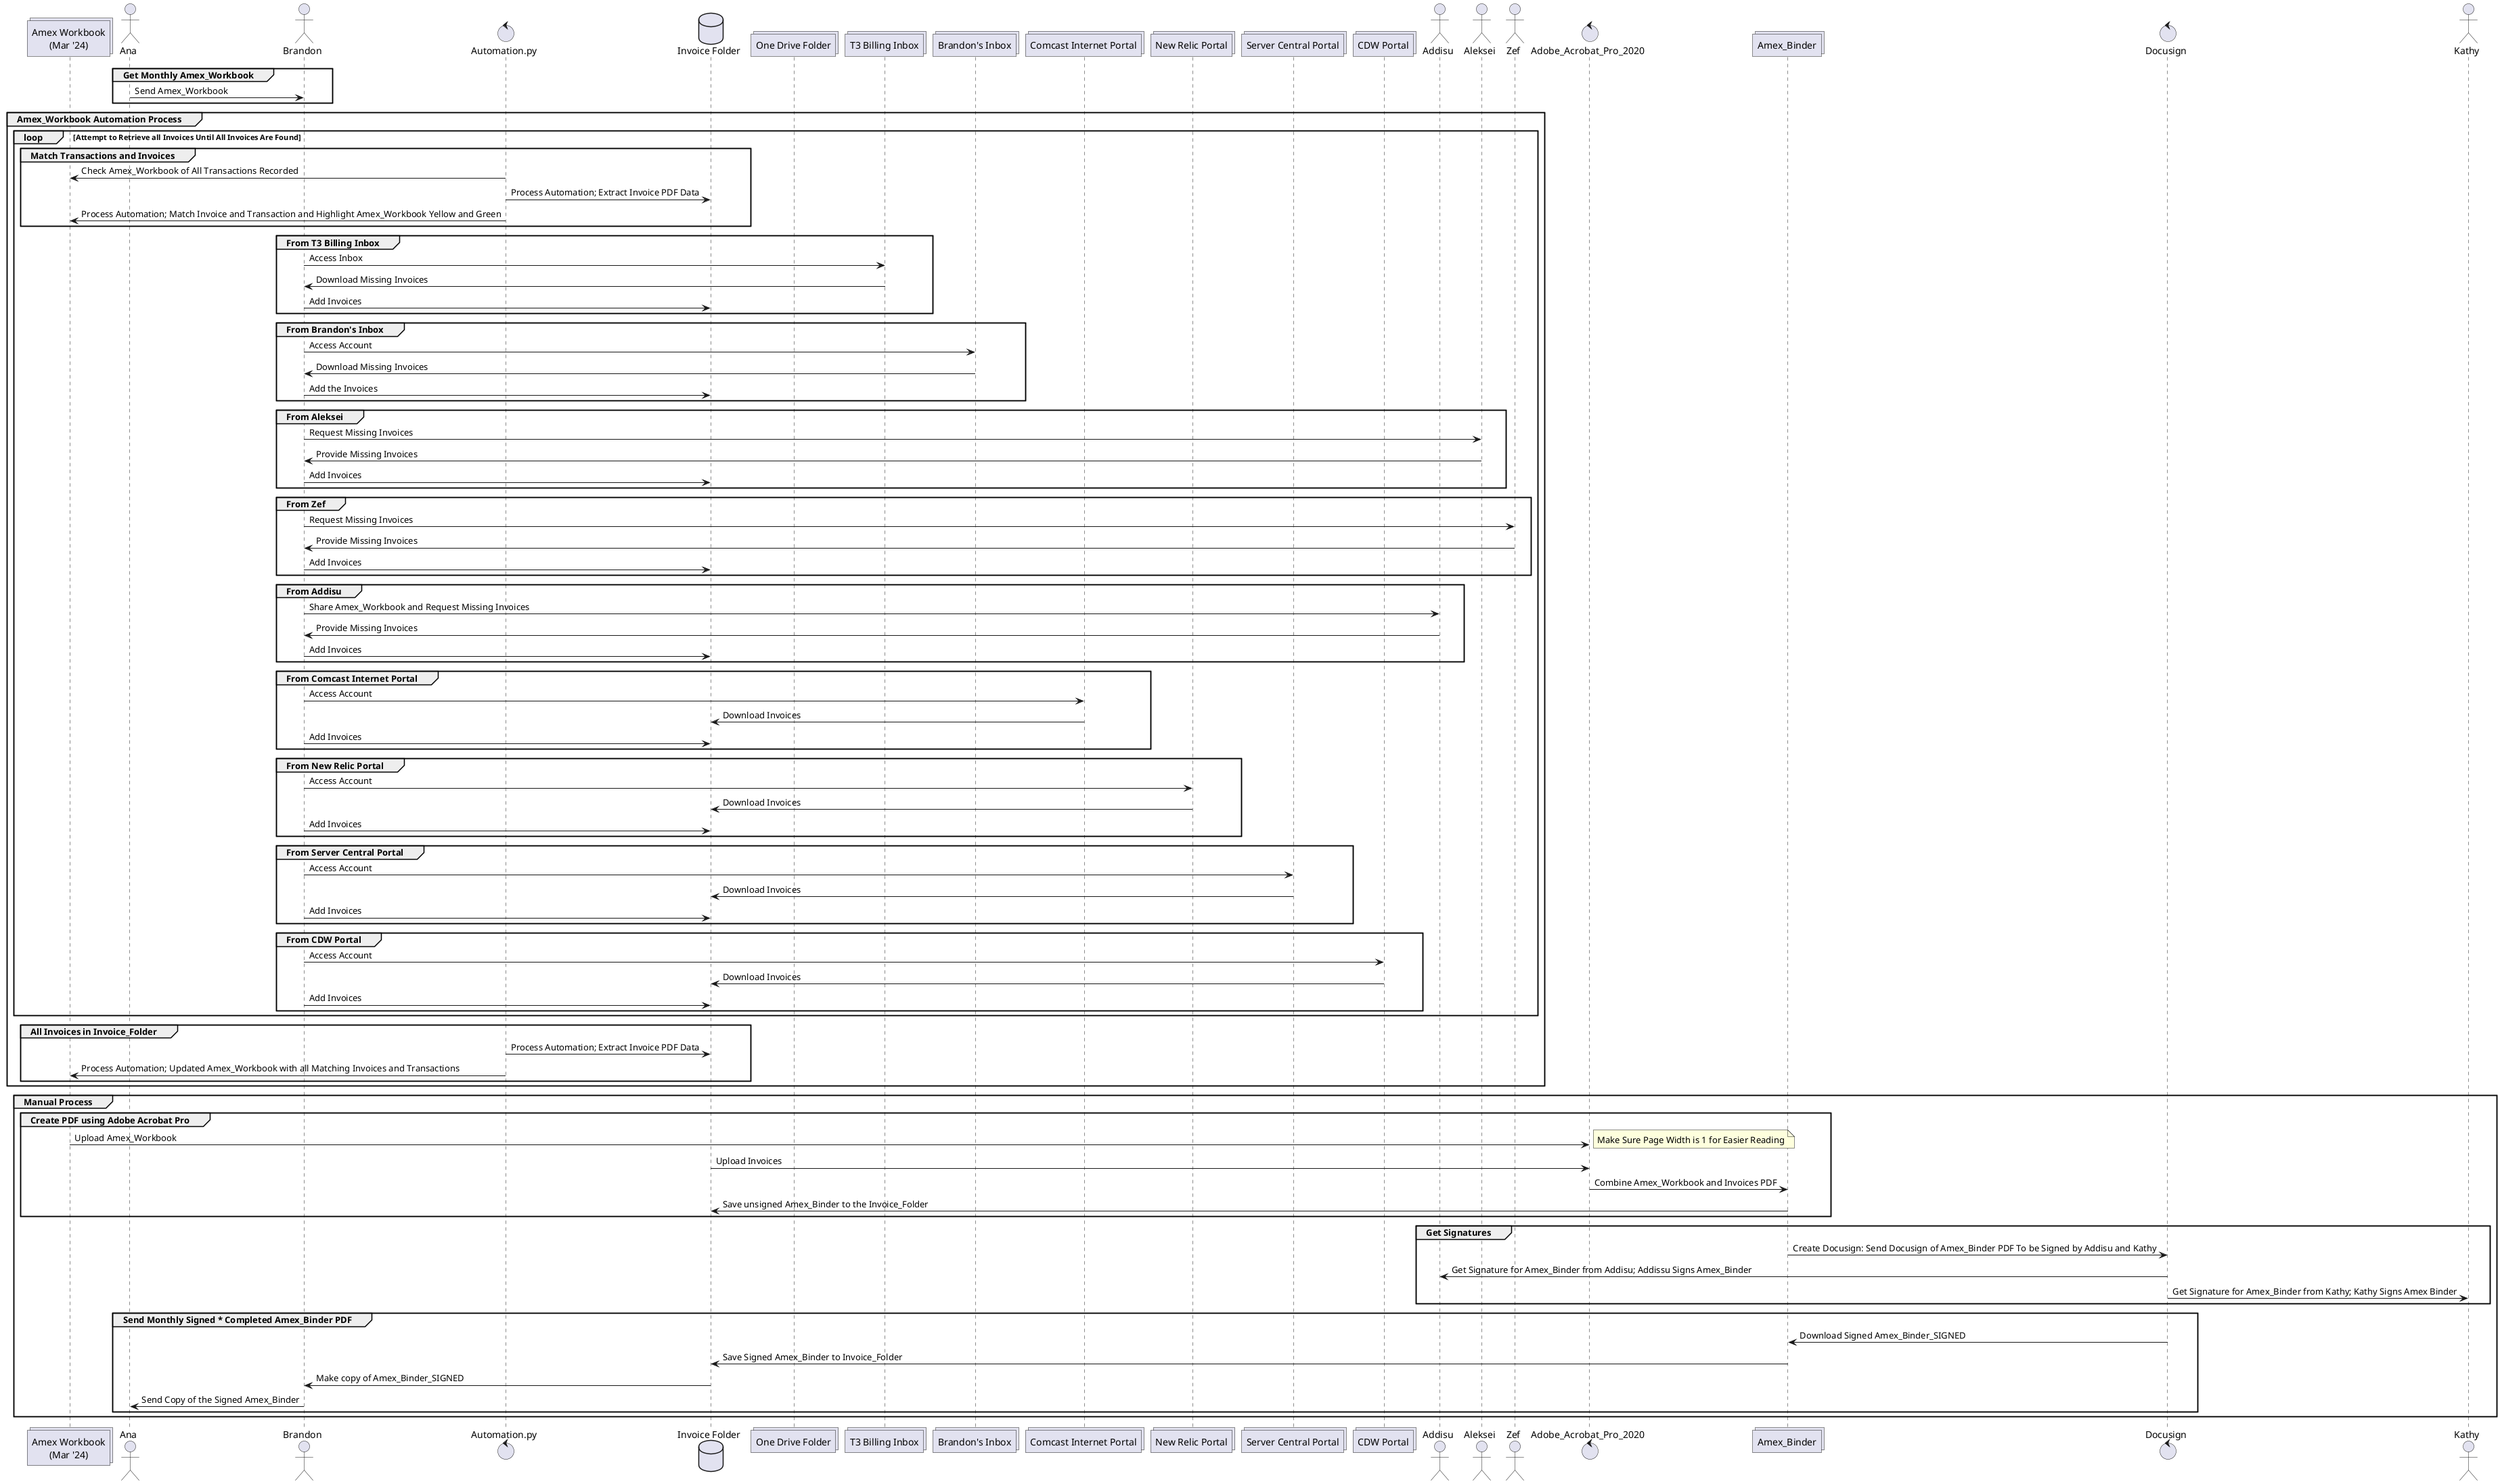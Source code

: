 @startuml

collections "Amex Workbook\n(Mar '24)" as Amex_Workbook
actor Ana
actor Brandon
control "Automation.py" as Amex_Automation
database "Invoice Folder" as Invoice_Folder
collections "One Drive Folder" as Kathy_View
collections "T3 Billing Inbox" as T3billing_Inbox
collections "Brandon's Inbox" as Brandon_Inbox
collections "Comcast Internet Portal" as Comcast_Internet_Portal
collections "New Relic Portal" as NewRelic_Portal
collections "Server Central Portal" as Deft_Portal
collections "CDW Portal" as CDW_Portal
actor Addisu
actor Aleksei
actor Zef
actor Kathy
control Adobe_Acrobat_Pro_2020
collections Amex_Binder
control Docusign
actor Kathy


' Monthly Amex Statement Process

group Get Monthly Amex_Workbook
Ana -> Brandon: Send Amex_Workbook
end

group Amex_Workbook Automation Process

    loop Attempt to Retrieve all Invoices Until All Invoices Are Found

        group Match Transactions and Invoices
        Amex_Automation -> Amex_Workbook: Check Amex_Workbook of All Transactions Recorded
        Amex_Automation -> Invoice_Folder: Process Automation; Extract Invoice PDF Data
        Amex_Automation -> Amex_Workbook: Process Automation; Match Invoice and Transaction and Highlight Amex_Workbook Yellow and Green

        end

            group From T3 Billing Inbox
                Brandon -> T3billing_Inbox: Access Inbox
                T3billing_Inbox -> Brandon: Download Missing Invoices
                Brandon -> Invoice_Folder: Add Invoices
            end

            group From Brandon's Inbox
                Brandon -> Brandon_Inbox: Access Account
                Brandon_Inbox -> Brandon: Download Missing Invoices
                Brandon -> Invoice_Folder: Add the Invoices
            end

            group From Aleksei
                Brandon -> Aleksei: Request Missing Invoices
                Aleksei -> Brandon: Provide Missing Invoices
                Brandon -> Invoice_Folder: Add Invoices
            end

            group From Zef
                Brandon -> Zef: Request Missing Invoices
                Zef -> Brandon: Provide Missing Invoices
                Brandon -> Invoice_Folder: Add Invoices
            end

            group From Addisu
                Brandon -> Addisu: Share Amex_Workbook and Request Missing Invoices
                Addisu -> Brandon: Provide Missing Invoices
                Brandon -> Invoice_Folder: Add Invoices
            end

            group From Comcast Internet Portal
                Brandon -> Comcast_Internet_Portal: Access Account
                Comcast_Internet_Portal -> Invoice_Folder: Download Invoices
                Brandon -> Invoice_Folder: Add Invoices
            end

            group From New Relic Portal
                Brandon -> NewRelic_Portal: Access Account
                NewRelic_Portal -> Invoice_Folder: Download Invoices
                Brandon -> Invoice_Folder: Add Invoices
            end

            group From Server Central Portal
                Brandon -> Deft_Portal: Access Account
                Deft_Portal -> Invoice_Folder: Download Invoices
                Brandon -> Invoice_Folder: Add Invoices
            end

            group From CDW Portal
                Brandon -> CDW_Portal: Access Account
                CDW_Portal -> Invoice_Folder: Download Invoices
                Brandon -> Invoice_Folder: Add Invoices
            end

end

group All Invoices in Invoice_Folder
Amex_Automation -> Invoice_Folder: Process Automation; Extract Invoice PDF Data
Amex_Automation -> Amex_Workbook: Process Automation; Updated Amex_Workbook with all Matching Invoices and Transactions
end

end

group Manual Process

    group Create PDF using Adobe Acrobat Pro
    Amex_Workbook -> Adobe_Acrobat_Pro_2020 : Upload Amex_Workbook
    note right: Make Sure Page Width is 1 for Easier Reading
    Invoice_Folder -> Adobe_Acrobat_Pro_2020: Upload Invoices
    Adobe_Acrobat_Pro_2020 -> Amex_Binder: Combine Amex_Workbook and Invoices PDF
    Amex_Binder -> Invoice_Folder: Save unsigned Amex_Binder to the Invoice_Folder
    end

    group Get Signatures
    Amex_Binder -> Docusign: Create Docusign: Send Docusign of Amex_Binder PDF To be Signed by Addisu and Kathy
    Docusign -> Addisu: Get Signature for Amex_Binder from Addisu; Addissu Signs Amex_Binder
    Docusign -> Kathy: Get Signature for Amex_Binder from Kathy; Kathy Signs Amex Binder
    end

    group Send Monthly Signed * Completed Amex_Binder PDF
    Docusign -> Amex_Binder: Download Signed Amex_Binder_SIGNED
    Amex_Binder -> Invoice_Folder: Save Signed Amex_Binder to Invoice_Folder
    Invoice_Folder -> Brandon: Make copy of Amex_Binder_SIGNED
    Brandon -> Ana: Send Copy of the Signed Amex_Binder
    end

end
@enduml
